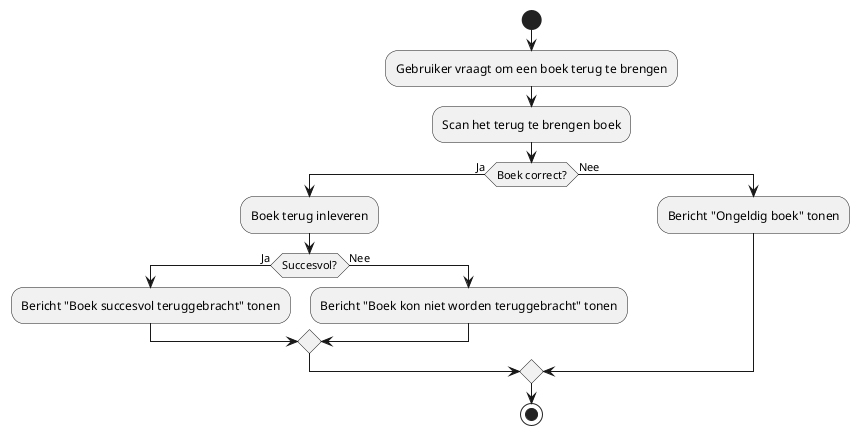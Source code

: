 @startuml
start
:Gebruiker vraagt om een boek terug te brengen;
:Scan het terug te brengen boek;
if (Boek correct?) then (Ja)
  :Boek terug inleveren;
  if (Succesvol?) then (Ja)
    :Bericht "Boek succesvol teruggebracht" tonen;
  else (Nee)
    :Bericht "Boek kon niet worden teruggebracht" tonen;
  endif
else (Nee)
  :Bericht "Ongeldig boek" tonen;
endif
stop
@enduml

@startuml
Start
:User asks to return a book;
:Scan the book to be returned;
if (Book correct?) then (Yes)
   :Return book;
   if (Successful?) then (Yes)
     :Show "Book returned successfully" message;
   else (No)
     :Show "Book could not be returned" message;
   endif
else (No)
   :Show "Invalid book" message;
endif
Stop
@enduml